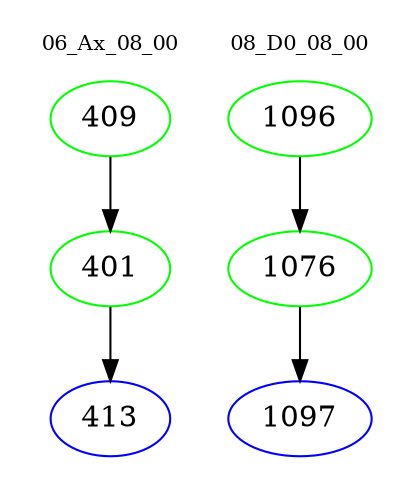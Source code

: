 digraph{
subgraph cluster_0 {
color = white
label = "06_Ax_08_00";
fontsize=10;
T0_409 [label="409", color="green"]
T0_409 -> T0_401 [color="black"]
T0_401 [label="401", color="green"]
T0_401 -> T0_413 [color="black"]
T0_413 [label="413", color="blue"]
}
subgraph cluster_1 {
color = white
label = "08_D0_08_00";
fontsize=10;
T1_1096 [label="1096", color="green"]
T1_1096 -> T1_1076 [color="black"]
T1_1076 [label="1076", color="green"]
T1_1076 -> T1_1097 [color="black"]
T1_1097 [label="1097", color="blue"]
}
}
